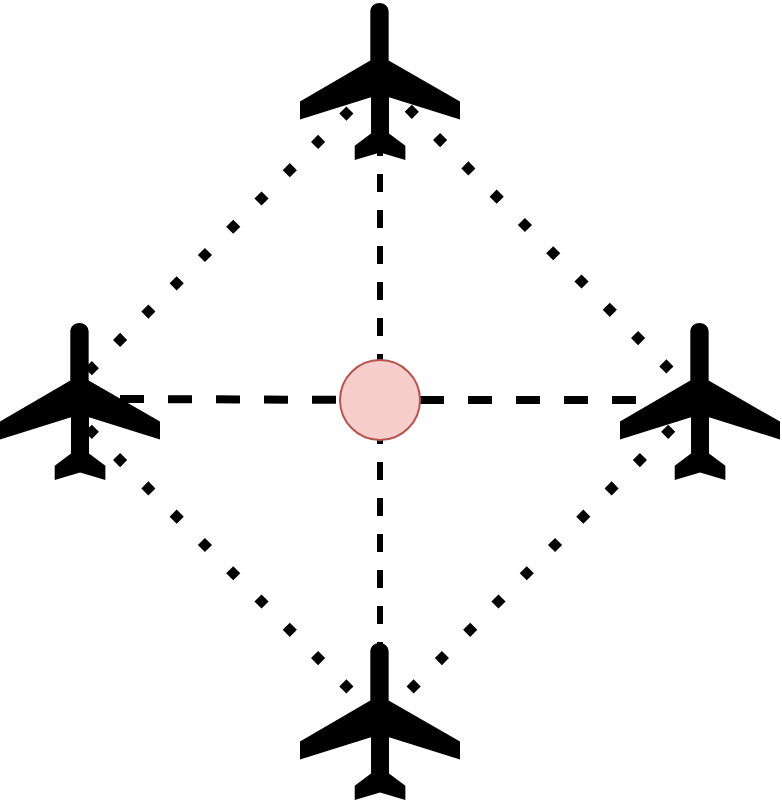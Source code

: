 <mxfile version="24.4.8" type="device">
  <diagram name="Page-1" id="dgVn1YUD4ofV30VjNMpw">
    <mxGraphModel dx="1026" dy="659" grid="1" gridSize="10" guides="1" tooltips="1" connect="1" arrows="1" fold="1" page="1" pageScale="1" pageWidth="827" pageHeight="1169" math="0" shadow="0">
      <root>
        <mxCell id="0" />
        <mxCell id="1" parent="0" />
        <mxCell id="nm7Mz840giLtYYy5-yaH-2" value="" style="endArrow=none;dashed=1;html=1;dashPattern=1 3;strokeWidth=5;rounded=0;" edge="1" parent="1">
          <mxGeometry width="50" height="50" relative="1" as="geometry">
            <mxPoint x="240" y="440" as="sourcePoint" />
            <mxPoint x="400" y="280" as="targetPoint" />
          </mxGeometry>
        </mxCell>
        <mxCell id="nm7Mz840giLtYYy5-yaH-3" value="" style="endArrow=none;dashed=1;html=1;dashPattern=1 3;strokeWidth=5;rounded=0;" edge="1" parent="1">
          <mxGeometry width="50" height="50" relative="1" as="geometry">
            <mxPoint x="240" y="440" as="sourcePoint" />
            <mxPoint x="400" y="600" as="targetPoint" />
          </mxGeometry>
        </mxCell>
        <mxCell id="nm7Mz840giLtYYy5-yaH-4" value="" style="endArrow=none;dashed=1;html=1;dashPattern=1 3;strokeWidth=5;rounded=0;" edge="1" parent="1">
          <mxGeometry width="50" height="50" relative="1" as="geometry">
            <mxPoint x="400" y="280" as="sourcePoint" />
            <mxPoint x="560" y="440" as="targetPoint" />
          </mxGeometry>
        </mxCell>
        <mxCell id="nm7Mz840giLtYYy5-yaH-5" value="" style="endArrow=none;dashed=1;html=1;dashPattern=1 3;strokeWidth=5;rounded=0;" edge="1" parent="1">
          <mxGeometry width="50" height="50" relative="1" as="geometry">
            <mxPoint x="560" y="440" as="sourcePoint" />
            <mxPoint x="400" y="600" as="targetPoint" />
          </mxGeometry>
        </mxCell>
        <mxCell id="nm7Mz840giLtYYy5-yaH-8" value="" style="shape=mxgraph.signs.transportation.airplane_6;html=1;pointerEvents=1;fillColor=#000000;strokeColor=none;verticalLabelPosition=bottom;verticalAlign=top;align=center;sketch=0;" vertex="1" parent="1">
          <mxGeometry x="360" y="560" width="80" height="80" as="geometry" />
        </mxCell>
        <mxCell id="nm7Mz840giLtYYy5-yaH-12" value="" style="endArrow=none;dashed=1;html=1;rounded=0;strokeWidth=4;" edge="1" parent="1" source="nm7Mz840giLtYYy5-yaH-19">
          <mxGeometry width="50" height="50" relative="1" as="geometry">
            <mxPoint x="270" y="439.5" as="sourcePoint" />
            <mxPoint x="530" y="440" as="targetPoint" />
          </mxGeometry>
        </mxCell>
        <mxCell id="nm7Mz840giLtYYy5-yaH-13" value="" style="endArrow=none;dashed=1;html=1;rounded=0;strokeWidth=3;" edge="1" parent="1">
          <mxGeometry width="50" height="50" relative="1" as="geometry">
            <mxPoint x="400" y="570" as="sourcePoint" />
            <mxPoint x="400" y="310" as="targetPoint" />
          </mxGeometry>
        </mxCell>
        <mxCell id="nm7Mz840giLtYYy5-yaH-15" value="" style="shape=mxgraph.signs.transportation.airplane_6;html=1;pointerEvents=1;fillColor=#000000;strokeColor=none;verticalLabelPosition=bottom;verticalAlign=top;align=center;sketch=0;" vertex="1" parent="1">
          <mxGeometry x="210" y="400" width="80" height="80" as="geometry" />
        </mxCell>
        <mxCell id="nm7Mz840giLtYYy5-yaH-16" value="" style="shape=mxgraph.signs.transportation.airplane_6;html=1;pointerEvents=1;fillColor=#000000;strokeColor=none;verticalLabelPosition=bottom;verticalAlign=top;align=center;sketch=0;" vertex="1" parent="1">
          <mxGeometry x="520" y="400" width="80" height="80" as="geometry" />
        </mxCell>
        <mxCell id="nm7Mz840giLtYYy5-yaH-17" value="" style="shape=mxgraph.signs.transportation.airplane_6;html=1;pointerEvents=1;fillColor=#000000;strokeColor=none;verticalLabelPosition=bottom;verticalAlign=top;align=center;sketch=0;" vertex="1" parent="1">
          <mxGeometry x="360" y="240" width="80" height="80" as="geometry" />
        </mxCell>
        <mxCell id="nm7Mz840giLtYYy5-yaH-20" value="" style="endArrow=none;dashed=1;html=1;rounded=0;strokeWidth=4;" edge="1" parent="1" target="nm7Mz840giLtYYy5-yaH-19">
          <mxGeometry width="50" height="50" relative="1" as="geometry">
            <mxPoint x="270" y="439.5" as="sourcePoint" />
            <mxPoint x="530" y="440" as="targetPoint" />
          </mxGeometry>
        </mxCell>
        <mxCell id="nm7Mz840giLtYYy5-yaH-19" value="" style="ellipse;whiteSpace=wrap;html=1;aspect=fixed;strokeWidth=1;fillColor=#f8cecc;strokeColor=#b85450;" vertex="1" parent="1">
          <mxGeometry x="380" y="420" width="40" height="40" as="geometry" />
        </mxCell>
      </root>
    </mxGraphModel>
  </diagram>
</mxfile>
